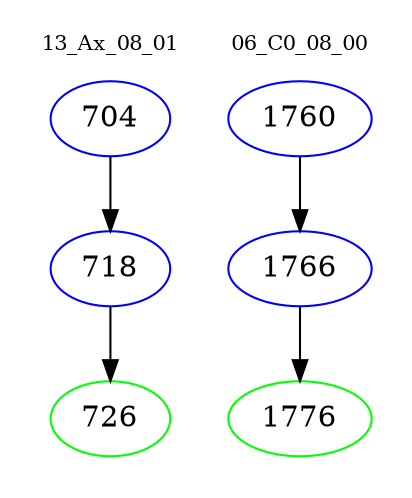 digraph{
subgraph cluster_0 {
color = white
label = "13_Ax_08_01";
fontsize=10;
T0_704 [label="704", color="blue"]
T0_704 -> T0_718 [color="black"]
T0_718 [label="718", color="blue"]
T0_718 -> T0_726 [color="black"]
T0_726 [label="726", color="green"]
}
subgraph cluster_1 {
color = white
label = "06_C0_08_00";
fontsize=10;
T1_1760 [label="1760", color="blue"]
T1_1760 -> T1_1766 [color="black"]
T1_1766 [label="1766", color="blue"]
T1_1766 -> T1_1776 [color="black"]
T1_1776 [label="1776", color="green"]
}
}
